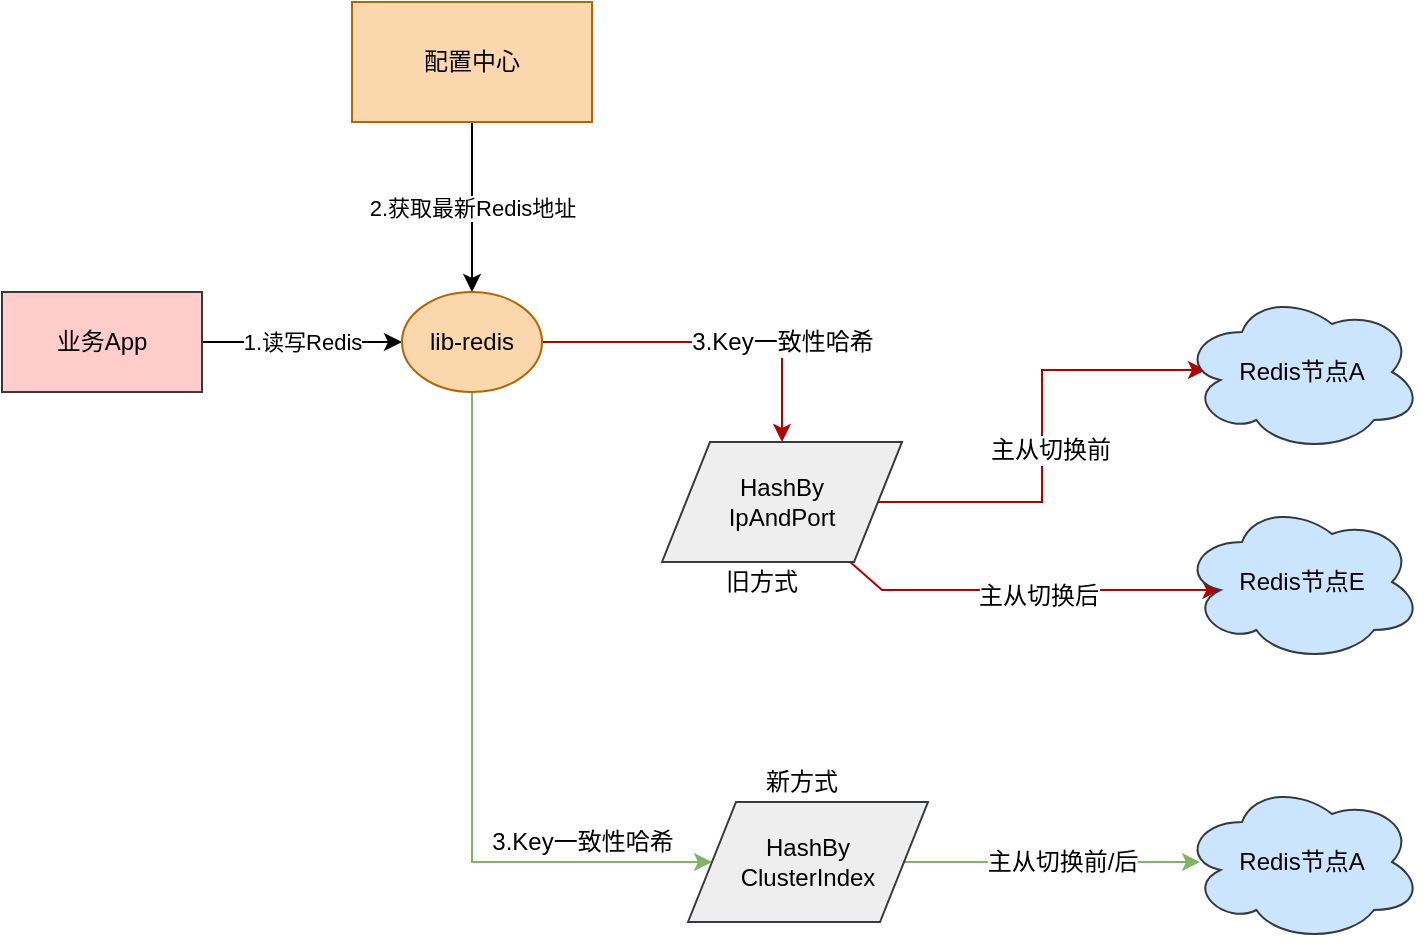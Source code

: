 <mxfile version="10.7.1" type="github"><diagram id="vcvOhhwssovap6LlJ5d7" name="第 1 页"><mxGraphModel dx="1394" dy="771" grid="1" gridSize="10" guides="1" tooltips="1" connect="1" arrows="1" fold="1" page="1" pageScale="1" pageWidth="827" pageHeight="1169" math="0" shadow="0"><root><mxCell id="0"/><mxCell id="1" parent="0"/><mxCell id="KAKrqVCdITMd-cqUpkpz-39" value="2.获取最新Redis地址" style="edgeStyle=orthogonalEdgeStyle;rounded=0;orthogonalLoop=1;jettySize=auto;html=1;entryX=0.5;entryY=0;entryDx=0;entryDy=0;" parent="1" source="KAKrqVCdITMd-cqUpkpz-1" target="KAKrqVCdITMd-cqUpkpz-4" edge="1"><mxGeometry relative="1" as="geometry"/></mxCell><mxCell id="KAKrqVCdITMd-cqUpkpz-1" value="配置中心" style="rounded=0;whiteSpace=wrap;html=1;fillColor=#fad7ac;strokeColor=#b46504;" parent="1" vertex="1"><mxGeometry x="185" y="40" width="120" height="60" as="geometry"/></mxCell><mxCell id="KAKrqVCdITMd-cqUpkpz-37" value="1.读写Redis" style="edgeStyle=orthogonalEdgeStyle;rounded=0;orthogonalLoop=1;jettySize=auto;html=1;entryX=0;entryY=0.5;entryDx=0;entryDy=0;" parent="1" source="KAKrqVCdITMd-cqUpkpz-3" target="KAKrqVCdITMd-cqUpkpz-4" edge="1"><mxGeometry relative="1" as="geometry"/></mxCell><mxCell id="KAKrqVCdITMd-cqUpkpz-3" value="&lt;div&gt;业务App&lt;/div&gt;" style="rounded=0;whiteSpace=wrap;html=1;fillColor=#ffcccc;strokeColor=#36393d;" parent="1" vertex="1"><mxGeometry x="10" y="185" width="100" height="50" as="geometry"/></mxCell><mxCell id="KAKrqVCdITMd-cqUpkpz-8" style="edgeStyle=orthogonalEdgeStyle;rounded=0;orthogonalLoop=1;jettySize=auto;html=1;fillColor=#e51400;strokeColor=#B20000;" parent="1" source="KAKrqVCdITMd-cqUpkpz-4" target="KAKrqVCdITMd-cqUpkpz-6" edge="1"><mxGeometry relative="1" as="geometry"/></mxCell><mxCell id="KAKrqVCdITMd-cqUpkpz-9" value="3.Key一致性哈希" style="text;html=1;resizable=0;points=[];align=center;verticalAlign=middle;labelBackgroundColor=#ffffff;" parent="KAKrqVCdITMd-cqUpkpz-8" vertex="1" connectable="0"><mxGeometry x="-0.1" y="2" relative="1" as="geometry"><mxPoint x="43" y="2" as="offset"/></mxGeometry></mxCell><mxCell id="KAKrqVCdITMd-cqUpkpz-10" style="edgeStyle=orthogonalEdgeStyle;rounded=0;orthogonalLoop=1;jettySize=auto;html=1;entryX=0;entryY=0.5;entryDx=0;entryDy=0;fillColor=#d5e8d4;strokeColor=#82b366;" parent="1" source="KAKrqVCdITMd-cqUpkpz-4" target="KAKrqVCdITMd-cqUpkpz-7" edge="1"><mxGeometry relative="1" as="geometry"><Array as="points"><mxPoint x="245" y="470"/></Array></mxGeometry></mxCell><mxCell id="KAKrqVCdITMd-cqUpkpz-11" value="3.Key一致性哈希" style="text;html=1;resizable=0;points=[];align=center;verticalAlign=middle;labelBackgroundColor=#ffffff;" parent="KAKrqVCdITMd-cqUpkpz-10" vertex="1" connectable="0"><mxGeometry x="0.209" y="43" relative="1" as="geometry"><mxPoint x="12" y="10" as="offset"/></mxGeometry></mxCell><mxCell id="KAKrqVCdITMd-cqUpkpz-4" value="lib-redis" style="ellipse;whiteSpace=wrap;html=1;fillColor=#fad7ac;strokeColor=#b46504;" parent="1" vertex="1"><mxGeometry x="210" y="185" width="70" height="50" as="geometry"/></mxCell><mxCell id="KAKrqVCdITMd-cqUpkpz-19" style="edgeStyle=orthogonalEdgeStyle;rounded=0;orthogonalLoop=1;jettySize=auto;html=1;entryX=0.1;entryY=0.488;entryDx=0;entryDy=0;entryPerimeter=0;fillColor=#e51400;strokeColor=#B20000;" parent="1" source="KAKrqVCdITMd-cqUpkpz-6" target="KAKrqVCdITMd-cqUpkpz-17" edge="1"><mxGeometry relative="1" as="geometry"/></mxCell><mxCell id="KAKrqVCdITMd-cqUpkpz-20" value="主从切换前" style="text;html=1;resizable=0;points=[];align=center;verticalAlign=middle;labelBackgroundColor=#ffffff;" parent="KAKrqVCdITMd-cqUpkpz-19" vertex="1" connectable="0"><mxGeometry x="-0.333" y="4" relative="1" as="geometry"><mxPoint x="9" y="-22" as="offset"/></mxGeometry></mxCell><mxCell id="KAKrqVCdITMd-cqUpkpz-21" style="edgeStyle=orthogonalEdgeStyle;rounded=0;orthogonalLoop=1;jettySize=auto;html=1;entryX=0.16;entryY=0.55;entryDx=0;entryDy=0;entryPerimeter=0;fillColor=#e51400;strokeColor=#B20000;" parent="1" source="KAKrqVCdITMd-cqUpkpz-6" target="KAKrqVCdITMd-cqUpkpz-18" edge="1"><mxGeometry relative="1" as="geometry"><Array as="points"><mxPoint x="450" y="334"/></Array></mxGeometry></mxCell><mxCell id="KAKrqVCdITMd-cqUpkpz-22" value="主从切换后" style="text;html=1;resizable=0;points=[];align=center;verticalAlign=middle;labelBackgroundColor=#ffffff;" parent="KAKrqVCdITMd-cqUpkpz-21" vertex="1" connectable="0"><mxGeometry x="0.224" y="-3" relative="1" as="geometry"><mxPoint as="offset"/></mxGeometry></mxCell><mxCell id="KAKrqVCdITMd-cqUpkpz-6" value="&lt;div&gt;HashBy&lt;/div&gt;&lt;div&gt;IpAndPort&lt;/div&gt;" style="shape=parallelogram;perimeter=parallelogramPerimeter;whiteSpace=wrap;html=1;fillColor=#eeeeee;strokeColor=#36393d;" parent="1" vertex="1"><mxGeometry x="340" y="260" width="120" height="60" as="geometry"/></mxCell><mxCell id="KAKrqVCdITMd-cqUpkpz-25" style="edgeStyle=orthogonalEdgeStyle;rounded=0;orthogonalLoop=1;jettySize=auto;html=1;entryX=0.075;entryY=0.5;entryDx=0;entryDy=0;entryPerimeter=0;fillColor=#d5e8d4;strokeColor=#82b366;" parent="1" source="KAKrqVCdITMd-cqUpkpz-7" target="KAKrqVCdITMd-cqUpkpz-24" edge="1"><mxGeometry relative="1" as="geometry"/></mxCell><mxCell id="KAKrqVCdITMd-cqUpkpz-26" value="主从切换前/后" style="text;html=1;resizable=0;points=[];align=center;verticalAlign=middle;labelBackgroundColor=#ffffff;" parent="KAKrqVCdITMd-cqUpkpz-25" vertex="1" connectable="0"><mxGeometry x="0.256" y="-1" relative="1" as="geometry"><mxPoint x="-14" y="-1" as="offset"/></mxGeometry></mxCell><mxCell id="KAKrqVCdITMd-cqUpkpz-7" value="&lt;div&gt;HashBy&lt;/div&gt;&lt;div&gt;ClusterIndex&lt;br&gt;&lt;/div&gt;" style="shape=parallelogram;perimeter=parallelogramPerimeter;whiteSpace=wrap;html=1;fillColor=#eeeeee;strokeColor=#36393d;" parent="1" vertex="1"><mxGeometry x="353" y="440" width="120" height="60" as="geometry"/></mxCell><mxCell id="KAKrqVCdITMd-cqUpkpz-17" value="Redis节点A" style="ellipse;shape=cloud;whiteSpace=wrap;html=1;fillColor=#cce5ff;strokeColor=#36393d;" parent="1" vertex="1"><mxGeometry x="600" y="185" width="120" height="80" as="geometry"/></mxCell><mxCell id="KAKrqVCdITMd-cqUpkpz-18" value="Redis节点E" style="ellipse;shape=cloud;whiteSpace=wrap;html=1;fillColor=#cce5ff;strokeColor=#36393d;" parent="1" vertex="1"><mxGeometry x="600" y="290" width="120" height="80" as="geometry"/></mxCell><mxCell id="KAKrqVCdITMd-cqUpkpz-24" value="Redis节点A" style="ellipse;shape=cloud;whiteSpace=wrap;html=1;fillColor=#cce5ff;strokeColor=#36393d;" parent="1" vertex="1"><mxGeometry x="600" y="430" width="120" height="80" as="geometry"/></mxCell><mxCell id="KAKrqVCdITMd-cqUpkpz-28" value="新方式" style="text;html=1;strokeColor=none;fillColor=none;align=center;verticalAlign=middle;whiteSpace=wrap;rounded=0;" parent="1" vertex="1"><mxGeometry x="390" y="415" width="40" height="30" as="geometry"/></mxCell><mxCell id="KAKrqVCdITMd-cqUpkpz-29" value="旧方式" style="text;html=1;strokeColor=none;fillColor=none;align=center;verticalAlign=middle;whiteSpace=wrap;rounded=0;" parent="1" vertex="1"><mxGeometry x="370" y="315" width="40" height="30" as="geometry"/></mxCell></root></mxGraphModel></diagram></mxfile>